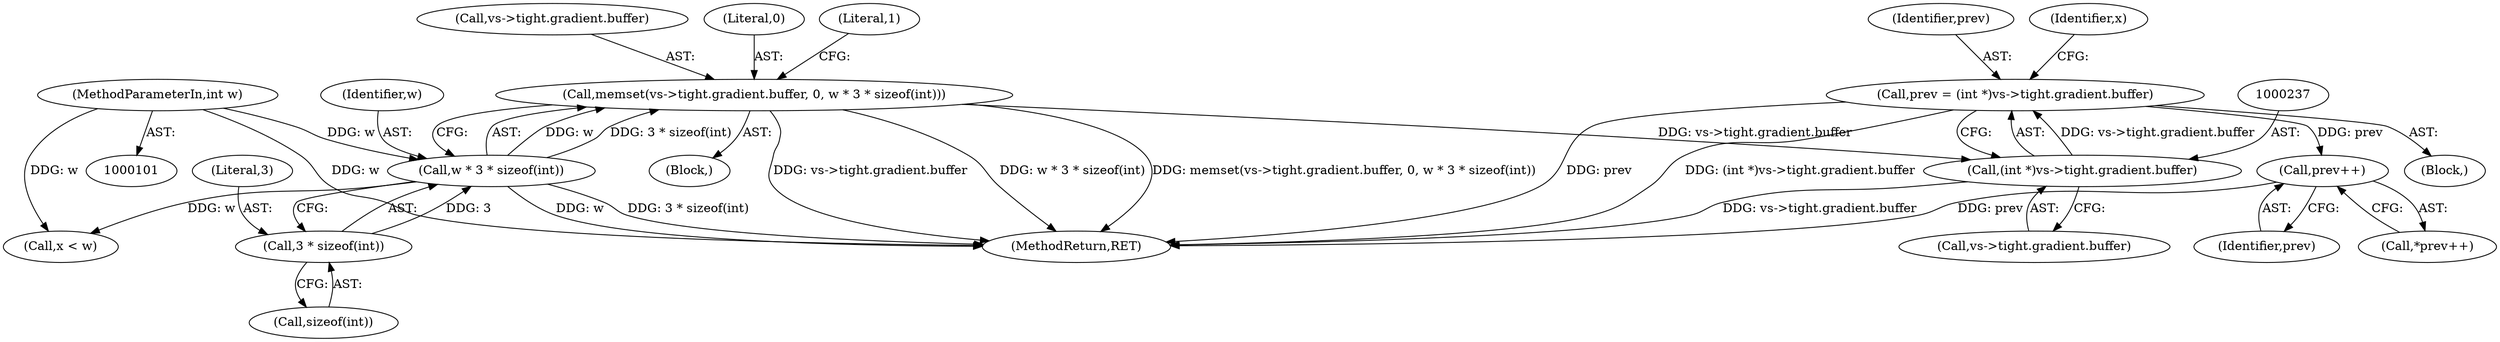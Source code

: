 digraph "0_qemu_9f64916da20eea67121d544698676295bbb105a7_7@pointer" {
"1000305" [label="(Call,prev++)"];
"1000234" [label="(Call,prev = (int *)vs->tight.gradient.buffer)"];
"1000236" [label="(Call,(int *)vs->tight.gradient.buffer)"];
"1000124" [label="(Call,memset(vs->tight.gradient.buffer, 0, w * 3 * sizeof(int)))"];
"1000133" [label="(Call,w * 3 * sizeof(int))"];
"1000104" [label="(MethodParameterIn,int w)"];
"1000135" [label="(Call,3 * sizeof(int))"];
"1000137" [label="(Call,sizeof(int))"];
"1000234" [label="(Call,prev = (int *)vs->tight.gradient.buffer)"];
"1000351" [label="(MethodReturn,RET)"];
"1000238" [label="(Call,vs->tight.gradient.buffer)"];
"1000124" [label="(Call,memset(vs->tight.gradient.buffer, 0, w * 3 * sizeof(int)))"];
"1000305" [label="(Call,prev++)"];
"1000213" [label="(Block,)"];
"1000306" [label="(Identifier,prev)"];
"1000304" [label="(Call,*prev++)"];
"1000125" [label="(Call,vs->tight.gradient.buffer)"];
"1000136" [label="(Literal,3)"];
"1000249" [label="(Call,x < w)"];
"1000132" [label="(Literal,0)"];
"1000104" [label="(MethodParameterIn,int w)"];
"1000247" [label="(Identifier,x)"];
"1000106" [label="(Block,)"];
"1000133" [label="(Call,w * 3 * sizeof(int))"];
"1000134" [label="(Identifier,w)"];
"1000140" [label="(Literal,1)"];
"1000236" [label="(Call,(int *)vs->tight.gradient.buffer)"];
"1000135" [label="(Call,3 * sizeof(int))"];
"1000235" [label="(Identifier,prev)"];
"1000305" -> "1000304"  [label="AST: "];
"1000305" -> "1000306"  [label="CFG: "];
"1000306" -> "1000305"  [label="AST: "];
"1000304" -> "1000305"  [label="CFG: "];
"1000305" -> "1000351"  [label="DDG: prev"];
"1000234" -> "1000305"  [label="DDG: prev"];
"1000234" -> "1000213"  [label="AST: "];
"1000234" -> "1000236"  [label="CFG: "];
"1000235" -> "1000234"  [label="AST: "];
"1000236" -> "1000234"  [label="AST: "];
"1000247" -> "1000234"  [label="CFG: "];
"1000234" -> "1000351"  [label="DDG: (int *)vs->tight.gradient.buffer"];
"1000234" -> "1000351"  [label="DDG: prev"];
"1000236" -> "1000234"  [label="DDG: vs->tight.gradient.buffer"];
"1000236" -> "1000238"  [label="CFG: "];
"1000237" -> "1000236"  [label="AST: "];
"1000238" -> "1000236"  [label="AST: "];
"1000236" -> "1000351"  [label="DDG: vs->tight.gradient.buffer"];
"1000124" -> "1000236"  [label="DDG: vs->tight.gradient.buffer"];
"1000124" -> "1000106"  [label="AST: "];
"1000124" -> "1000133"  [label="CFG: "];
"1000125" -> "1000124"  [label="AST: "];
"1000132" -> "1000124"  [label="AST: "];
"1000133" -> "1000124"  [label="AST: "];
"1000140" -> "1000124"  [label="CFG: "];
"1000124" -> "1000351"  [label="DDG: vs->tight.gradient.buffer"];
"1000124" -> "1000351"  [label="DDG: w * 3 * sizeof(int)"];
"1000124" -> "1000351"  [label="DDG: memset(vs->tight.gradient.buffer, 0, w * 3 * sizeof(int))"];
"1000133" -> "1000124"  [label="DDG: w"];
"1000133" -> "1000124"  [label="DDG: 3 * sizeof(int)"];
"1000133" -> "1000135"  [label="CFG: "];
"1000134" -> "1000133"  [label="AST: "];
"1000135" -> "1000133"  [label="AST: "];
"1000133" -> "1000351"  [label="DDG: w"];
"1000133" -> "1000351"  [label="DDG: 3 * sizeof(int)"];
"1000104" -> "1000133"  [label="DDG: w"];
"1000135" -> "1000133"  [label="DDG: 3"];
"1000133" -> "1000249"  [label="DDG: w"];
"1000104" -> "1000101"  [label="AST: "];
"1000104" -> "1000351"  [label="DDG: w"];
"1000104" -> "1000249"  [label="DDG: w"];
"1000135" -> "1000137"  [label="CFG: "];
"1000136" -> "1000135"  [label="AST: "];
"1000137" -> "1000135"  [label="AST: "];
}
